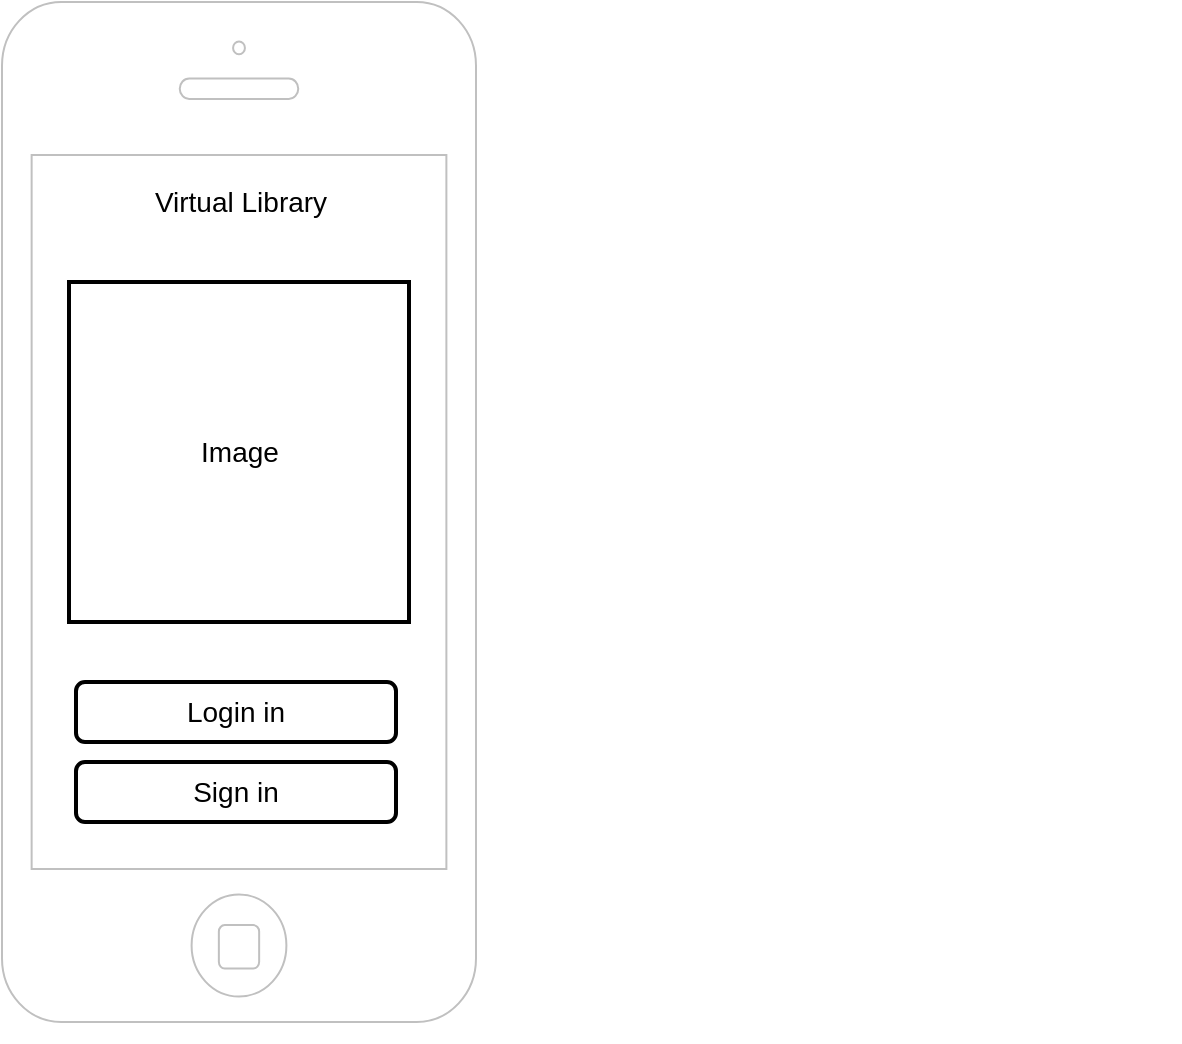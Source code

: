 <mxfile version="15.1.4" type="github" pages="3">
  <diagram id="1vZ9cfh2TAxz5ftT0Kra" name="Page-1">
    <mxGraphModel dx="868" dy="520" grid="1" gridSize="10" guides="1" tooltips="1" connect="1" arrows="1" fold="1" page="1" pageScale="1" pageWidth="827" pageHeight="1169" math="0" shadow="0">
      <root>
        <mxCell id="0" />
        <mxCell id="1" parent="0" />
        <mxCell id="cbIQ338BTW4LuEnU5a_4-1" value="" style="shape=image;imageAspect=0;aspect=fixed;verticalLabelPosition=bottom;verticalAlign=top;image=https://www.bookshelfapp.info/images/screenshots/1.png;" parent="1" vertex="1">
          <mxGeometry x="510" y="40" width="292" height="520" as="geometry" />
        </mxCell>
        <mxCell id="cbIQ338BTW4LuEnU5a_4-2" value="" style="html=1;verticalLabelPosition=bottom;labelBackgroundColor=#ffffff;verticalAlign=top;shadow=0;dashed=0;strokeWidth=1;shape=mxgraph.ios7.misc.iphone;strokeColor=#c0c0c0;" parent="1" vertex="1">
          <mxGeometry x="213" y="40" width="237" height="510" as="geometry" />
        </mxCell>
        <mxCell id="cbIQ338BTW4LuEnU5a_4-3" value="Virtual Library" style="text;html=1;resizable=0;autosize=1;align=center;verticalAlign=middle;points=[];fillColor=none;strokeColor=none;rounded=0;strokeWidth=2;horizontal=1;spacing=9;fontSize=14;" parent="1" vertex="1">
          <mxGeometry x="271.5" y="120" width="120" height="40" as="geometry" />
        </mxCell>
        <mxCell id="cbIQ338BTW4LuEnU5a_4-4" value="Image&lt;br&gt;" style="whiteSpace=wrap;html=1;aspect=fixed;fontSize=14;strokeWidth=2;align=center;" parent="1" vertex="1">
          <mxGeometry x="246.5" y="180" width="170" height="170" as="geometry" />
        </mxCell>
        <mxCell id="cbIQ338BTW4LuEnU5a_4-5" value="Login in" style="rounded=1;whiteSpace=wrap;html=1;fontSize=14;strokeWidth=2;align=center;" parent="1" vertex="1">
          <mxGeometry x="250" y="380" width="160" height="30" as="geometry" />
        </mxCell>
        <mxCell id="cbIQ338BTW4LuEnU5a_4-6" value="Sign in" style="rounded=1;whiteSpace=wrap;html=1;fontSize=14;strokeWidth=2;align=center;" parent="1" vertex="1">
          <mxGeometry x="250" y="420" width="160" height="30" as="geometry" />
        </mxCell>
      </root>
    </mxGraphModel>
  </diagram>
  <diagram id="VpgifKulws5G5SV9JF0V" name="Page-2">
    <mxGraphModel dx="868" dy="520" grid="1" gridSize="10" guides="1" tooltips="1" connect="1" arrows="1" fold="1" page="1" pageScale="1" pageWidth="827" pageHeight="1169" math="0" shadow="0">
      <root>
        <mxCell id="ssV0czQq5xQ3oT86LQeA-0" />
        <mxCell id="ssV0czQq5xQ3oT86LQeA-1" parent="ssV0czQq5xQ3oT86LQeA-0" />
        <mxCell id="ssV0czQq5xQ3oT86LQeA-2" value="" style="html=1;verticalLabelPosition=bottom;labelBackgroundColor=#ffffff;verticalAlign=top;shadow=0;dashed=0;strokeWidth=1;shape=mxgraph.ios7.misc.iphone;strokeColor=#c0c0c0;" parent="ssV0czQq5xQ3oT86LQeA-1" vertex="1">
          <mxGeometry x="110" y="550" width="277" height="530" as="geometry" />
        </mxCell>
        <mxCell id="ssV0czQq5xQ3oT86LQeA-3" value="" style="shape=image;imageAspect=0;aspect=fixed;verticalLabelPosition=bottom;verticalAlign=top;fontSize=14;strokeWidth=2;image=https://www.bookshelfapp.info/images/screenshots/4.png;" parent="ssV0czQq5xQ3oT86LQeA-1" vertex="1">
          <mxGeometry x="470" y="550" width="292" height="520" as="geometry" />
        </mxCell>
        <mxCell id="ssV0czQq5xQ3oT86LQeA-4" value="Virtual Library" style="text;html=1;resizable=0;autosize=1;align=center;verticalAlign=middle;points=[];fillColor=none;strokeColor=none;rounded=0;fontSize=14;" parent="ssV0czQq5xQ3oT86LQeA-1" vertex="1">
          <mxGeometry x="130" y="640" width="100" height="20" as="geometry" />
        </mxCell>
        <mxCell id="ssV0czQq5xQ3oT86LQeA-6" value="" style="rounded=0;whiteSpace=wrap;html=1;fontSize=14;strokeWidth=2;align=center;" parent="ssV0czQq5xQ3oT86LQeA-1" vertex="1">
          <mxGeometry x="130" y="950" width="240" height="50" as="geometry" />
        </mxCell>
        <mxCell id="ssV0czQq5xQ3oT86LQeA-10" style="edgeStyle=orthogonalEdgeStyle;rounded=0;orthogonalLoop=1;jettySize=auto;html=1;fontSize=14;" parent="ssV0czQq5xQ3oT86LQeA-1" target="ssV0czQq5xQ3oT86LQeA-6" edge="1">
          <mxGeometry relative="1" as="geometry">
            <mxPoint x="256.75" y="950" as="sourcePoint" />
          </mxGeometry>
        </mxCell>
        <mxCell id="ssV0czQq5xQ3oT86LQeA-12" value="Explorar" style="rounded=0;whiteSpace=wrap;html=1;fontSize=14;strokeWidth=2;align=center;" parent="ssV0czQq5xQ3oT86LQeA-1" vertex="1">
          <mxGeometry x="210" y="950" width="80" height="50" as="geometry" />
        </mxCell>
        <mxCell id="ssV0czQq5xQ3oT86LQeA-13" value="&lt;b&gt;Home&lt;/b&gt;" style="text;html=1;resizable=0;autosize=1;align=center;verticalAlign=middle;points=[];fillColor=none;strokeColor=none;rounded=0;fontSize=14;" parent="ssV0czQq5xQ3oT86LQeA-1" vertex="1">
          <mxGeometry x="150" y="965" width="50" height="20" as="geometry" />
        </mxCell>
        <mxCell id="ssV0czQq5xQ3oT86LQeA-14" value="Lista de desejo" style="rounded=0;whiteSpace=wrap;html=1;fontSize=14;strokeWidth=2;align=center;" parent="ssV0czQq5xQ3oT86LQeA-1" vertex="1">
          <mxGeometry x="290" y="950" width="80" height="50" as="geometry" />
        </mxCell>
        <mxCell id="ssV0czQq5xQ3oT86LQeA-15" value="" style="rounded=1;whiteSpace=wrap;html=1;fontSize=14;strokeWidth=2;align=center;" parent="ssV0czQq5xQ3oT86LQeA-1" vertex="1">
          <mxGeometry x="130" y="670" width="240" height="10" as="geometry" />
        </mxCell>
        <mxCell id="ssV0czQq5xQ3oT86LQeA-16" style="edgeStyle=orthogonalEdgeStyle;rounded=0;orthogonalLoop=1;jettySize=auto;html=1;exitX=0.5;exitY=1;exitDx=0;exitDy=0;fontSize=14;" parent="ssV0czQq5xQ3oT86LQeA-1" source="ssV0czQq5xQ3oT86LQeA-15" target="ssV0czQq5xQ3oT86LQeA-15" edge="1">
          <mxGeometry relative="1" as="geometry" />
        </mxCell>
        <mxCell id="ssV0czQq5xQ3oT86LQeA-18" value="" style="rounded=0;whiteSpace=wrap;html=1;fontSize=14;strokeWidth=2;align=center;" parent="ssV0czQq5xQ3oT86LQeA-1" vertex="1">
          <mxGeometry x="140" y="700" width="70" height="60" as="geometry" />
        </mxCell>
        <mxCell id="ssV0czQq5xQ3oT86LQeA-19" value="Livro1" style="text;html=1;resizable=0;autosize=1;align=center;verticalAlign=middle;points=[];fillColor=none;strokeColor=none;rounded=0;fontSize=14;" parent="ssV0czQq5xQ3oT86LQeA-1" vertex="1">
          <mxGeometry x="150" y="720" width="50" height="20" as="geometry" />
        </mxCell>
        <mxCell id="ssV0czQq5xQ3oT86LQeA-20" value="Livro2" style="rounded=0;whiteSpace=wrap;html=1;fontSize=14;strokeWidth=2;align=center;" parent="ssV0czQq5xQ3oT86LQeA-1" vertex="1">
          <mxGeometry x="140" y="780" width="70" height="60" as="geometry" />
        </mxCell>
        <mxCell id="ssV0czQq5xQ3oT86LQeA-21" value="Livro3" style="rounded=0;whiteSpace=wrap;html=1;fontSize=14;strokeWidth=2;align=center;" parent="ssV0czQq5xQ3oT86LQeA-1" vertex="1">
          <mxGeometry x="140" y="860" width="70" height="60" as="geometry" />
        </mxCell>
        <mxCell id="ssV0czQq5xQ3oT86LQeA-23" value="&amp;nbsp; &amp;nbsp; &amp;nbsp; &amp;nbsp; &amp;nbsp; &amp;nbsp; &amp;nbsp; &amp;nbsp; &amp;nbsp; &amp;nbsp; &amp;nbsp;Nome do livro 1 - &lt;br&gt;&amp;nbsp; &amp;nbsp; &amp;nbsp; &amp;nbsp;Edição 1" style="text;html=1;resizable=0;autosize=1;align=center;verticalAlign=middle;points=[];fillColor=none;strokeColor=none;rounded=0;fontSize=14;" parent="ssV0czQq5xQ3oT86LQeA-1" vertex="1">
          <mxGeometry x="150" y="700" width="200" height="40" as="geometry" />
        </mxCell>
        <mxCell id="ssV0czQq5xQ3oT86LQeA-25" value="Autor do livro" style="text;html=1;resizable=0;autosize=1;align=center;verticalAlign=middle;points=[];fillColor=none;strokeColor=none;rounded=0;fontSize=10;" parent="ssV0czQq5xQ3oT86LQeA-1" vertex="1">
          <mxGeometry x="230" y="740" width="70" height="20" as="geometry" />
        </mxCell>
        <mxCell id="ssV0czQq5xQ3oT86LQeA-26" value="&amp;nbsp; &amp;nbsp; &amp;nbsp; &amp;nbsp; &amp;nbsp; &amp;nbsp; &amp;nbsp; &amp;nbsp; &amp;nbsp; &amp;nbsp; &amp;nbsp;Nome do livro 2 - &lt;br&gt;&amp;nbsp; &amp;nbsp; &amp;nbsp; &amp;nbsp;Edição 2" style="text;html=1;resizable=0;autosize=1;align=center;verticalAlign=middle;points=[];fillColor=none;strokeColor=none;rounded=0;fontSize=14;" parent="ssV0czQq5xQ3oT86LQeA-1" vertex="1">
          <mxGeometry x="148.5" y="780" width="200" height="40" as="geometry" />
        </mxCell>
        <mxCell id="ssV0czQq5xQ3oT86LQeA-27" value="&amp;nbsp; &amp;nbsp; &amp;nbsp; &amp;nbsp; &amp;nbsp; &amp;nbsp; &amp;nbsp; &amp;nbsp; &amp;nbsp; &amp;nbsp; &amp;nbsp;Nome do livro 3 - &lt;br&gt;&amp;nbsp; &amp;nbsp; &amp;nbsp; &amp;nbsp;Edição 3" style="text;html=1;resizable=0;autosize=1;align=center;verticalAlign=middle;points=[];fillColor=none;strokeColor=none;rounded=0;fontSize=14;" parent="ssV0czQq5xQ3oT86LQeA-1" vertex="1">
          <mxGeometry x="148.5" y="860" width="200" height="40" as="geometry" />
        </mxCell>
        <mxCell id="ssV0czQq5xQ3oT86LQeA-29" value="Autor do livro" style="text;html=1;resizable=0;autosize=1;align=center;verticalAlign=middle;points=[];fillColor=none;strokeColor=none;rounded=0;fontSize=10;" parent="ssV0czQq5xQ3oT86LQeA-1" vertex="1">
          <mxGeometry x="230" y="820" width="70" height="20" as="geometry" />
        </mxCell>
        <mxCell id="ssV0czQq5xQ3oT86LQeA-31" value="Autor do livro" style="text;html=1;resizable=0;autosize=1;align=center;verticalAlign=middle;points=[];fillColor=none;strokeColor=none;rounded=0;fontSize=10;" parent="ssV0czQq5xQ3oT86LQeA-1" vertex="1">
          <mxGeometry x="230" y="900" width="70" height="20" as="geometry" />
        </mxCell>
      </root>
    </mxGraphModel>
  </diagram>
  <diagram id="DStIzCNSkEPszHXbWASS" name="Page-3">
    <mxGraphModel dx="868" dy="520" grid="1" gridSize="10" guides="1" tooltips="1" connect="1" arrows="1" fold="1" page="1" pageScale="1" pageWidth="827" pageHeight="1169" math="0" shadow="0">
      <root>
        <mxCell id="rYdo2-sIR2QY2s_oFUP6-0" />
        <mxCell id="rYdo2-sIR2QY2s_oFUP6-1" parent="rYdo2-sIR2QY2s_oFUP6-0" />
        <mxCell id="_5H-dGnMg1IjNjk707Ut-0" value="" style="html=1;verticalLabelPosition=bottom;labelBackgroundColor=#ffffff;verticalAlign=top;shadow=0;dashed=0;strokeWidth=1;shape=mxgraph.ios7.misc.iphone;strokeColor=#c0c0c0;" vertex="1" parent="rYdo2-sIR2QY2s_oFUP6-1">
          <mxGeometry x="100" y="90" width="277" height="530" as="geometry" />
        </mxCell>
      </root>
    </mxGraphModel>
  </diagram>
</mxfile>
